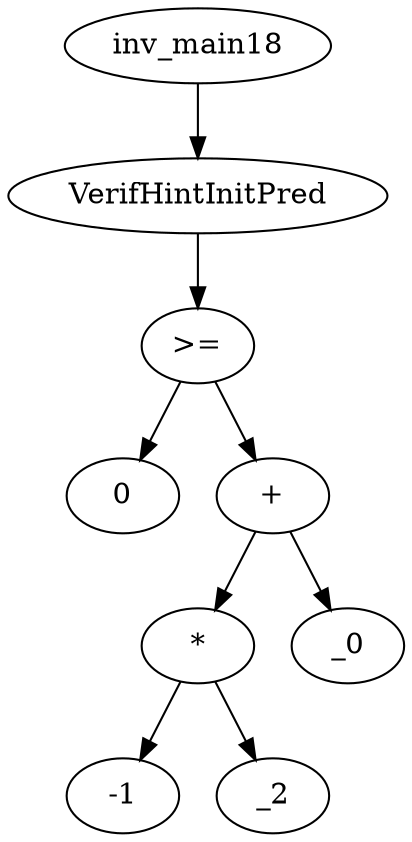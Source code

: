 digraph dag {
0 [label="inv_main18"];
1 [label="VerifHintInitPred"];
2 [label=">="];
3 [label="0"];
4 [label="+"];
5 [label="*"];
6 [label="-1"];
7 [label="_2"];
8 [label="_0"];
0->1
1->2
2->4
2 -> 3
4->5
4 -> 8
5->7
5 -> 6
}
